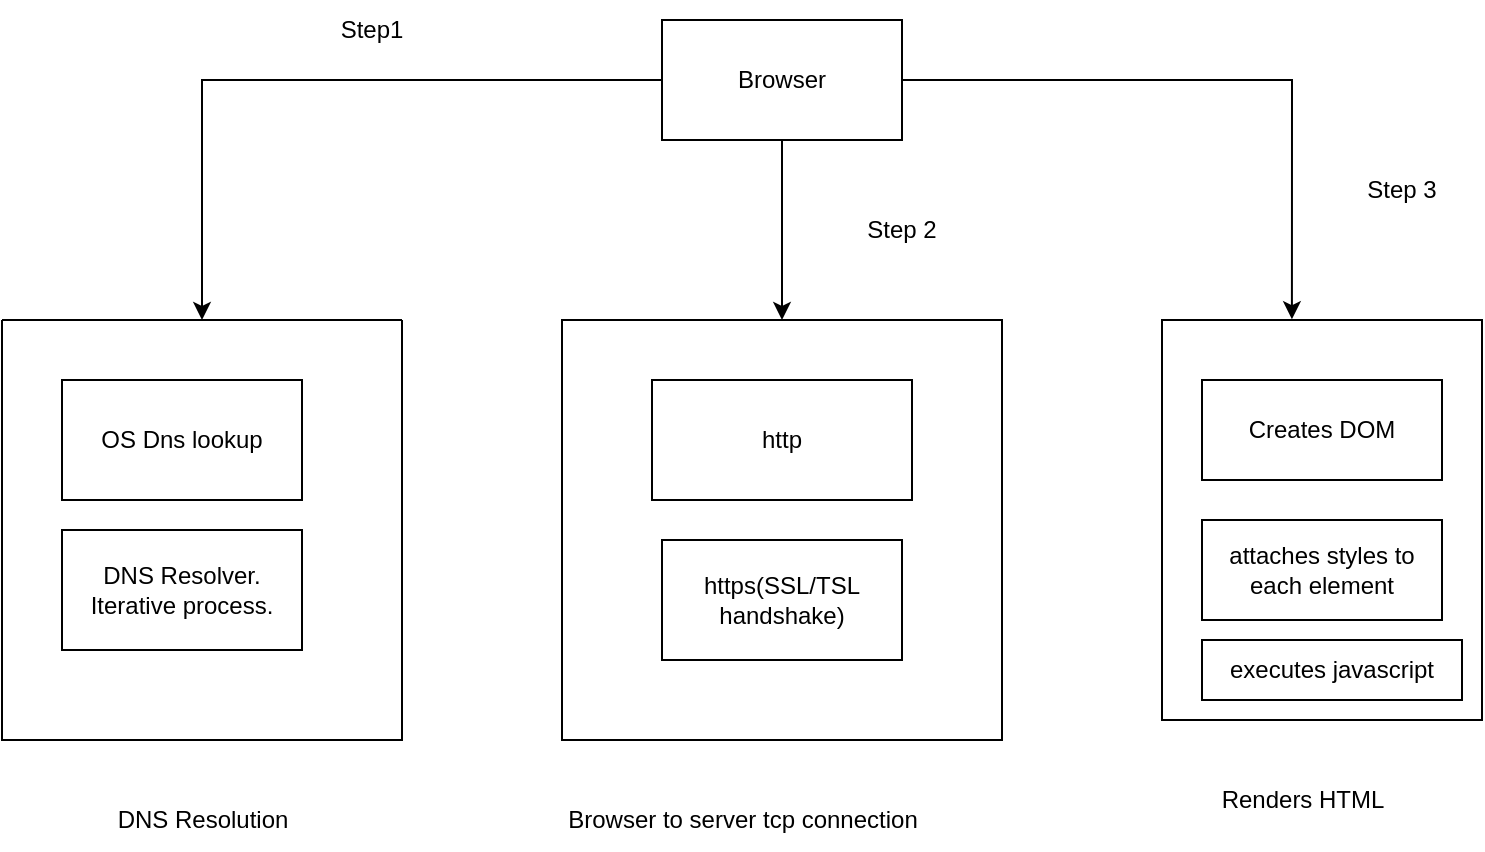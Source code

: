 <mxfile version="20.3.0" type="github">
  <diagram id="na_r3D6kEYWWqr9JiNzC" name="Page-1">
    <mxGraphModel dx="1018" dy="587" grid="1" gridSize="10" guides="1" tooltips="1" connect="1" arrows="1" fold="1" page="1" pageScale="1" pageWidth="827" pageHeight="1169" math="0" shadow="0">
      <root>
        <mxCell id="0" />
        <mxCell id="1" parent="0" />
        <mxCell id="Q6t5kW-6-qLN9-b6Ax6--13" style="edgeStyle=orthogonalEdgeStyle;rounded=0;orthogonalLoop=1;jettySize=auto;html=1;entryX=0.5;entryY=0;entryDx=0;entryDy=0;" edge="1" parent="1" source="Q6t5kW-6-qLN9-b6Ax6--1" target="Q6t5kW-6-qLN9-b6Ax6--8">
          <mxGeometry relative="1" as="geometry">
            <mxPoint x="480" y="170" as="targetPoint" />
          </mxGeometry>
        </mxCell>
        <mxCell id="Q6t5kW-6-qLN9-b6Ax6--17" style="edgeStyle=orthogonalEdgeStyle;rounded=0;orthogonalLoop=1;jettySize=auto;html=1;exitX=1;exitY=0.5;exitDx=0;exitDy=0;entryX=0.406;entryY=-0.002;entryDx=0;entryDy=0;entryPerimeter=0;" edge="1" parent="1" source="Q6t5kW-6-qLN9-b6Ax6--1" target="Q6t5kW-6-qLN9-b6Ax6--15">
          <mxGeometry relative="1" as="geometry" />
        </mxCell>
        <mxCell id="Q6t5kW-6-qLN9-b6Ax6--18" style="edgeStyle=orthogonalEdgeStyle;rounded=0;orthogonalLoop=1;jettySize=auto;html=1;entryX=0.5;entryY=0;entryDx=0;entryDy=0;" edge="1" parent="1" source="Q6t5kW-6-qLN9-b6Ax6--1" target="Q6t5kW-6-qLN9-b6Ax6--6">
          <mxGeometry relative="1" as="geometry" />
        </mxCell>
        <mxCell id="Q6t5kW-6-qLN9-b6Ax6--1" value="Browser" style="rounded=0;whiteSpace=wrap;html=1;" vertex="1" parent="1">
          <mxGeometry x="380" y="40" width="120" height="60" as="geometry" />
        </mxCell>
        <mxCell id="Q6t5kW-6-qLN9-b6Ax6--6" value="" style="swimlane;startSize=0;" vertex="1" parent="1">
          <mxGeometry x="50" y="190" width="200" height="210" as="geometry" />
        </mxCell>
        <mxCell id="Q6t5kW-6-qLN9-b6Ax6--3" value="OS Dns lookup" style="rounded=0;whiteSpace=wrap;html=1;" vertex="1" parent="Q6t5kW-6-qLN9-b6Ax6--6">
          <mxGeometry x="30" y="30" width="120" height="60" as="geometry" />
        </mxCell>
        <mxCell id="Q6t5kW-6-qLN9-b6Ax6--4" value="DNS Resolver. Iterative process." style="rounded=0;whiteSpace=wrap;html=1;" vertex="1" parent="Q6t5kW-6-qLN9-b6Ax6--6">
          <mxGeometry x="30" y="105" width="120" height="60" as="geometry" />
        </mxCell>
        <mxCell id="Q6t5kW-6-qLN9-b6Ax6--7" value="DNS Resolution" style="text;html=1;align=center;verticalAlign=middle;resizable=0;points=[];autosize=1;strokeColor=none;fillColor=none;" vertex="1" parent="1">
          <mxGeometry x="95" y="425" width="110" height="30" as="geometry" />
        </mxCell>
        <mxCell id="Q6t5kW-6-qLN9-b6Ax6--8" value="" style="rounded=0;whiteSpace=wrap;html=1;" vertex="1" parent="1">
          <mxGeometry x="330" y="190" width="220" height="210" as="geometry" />
        </mxCell>
        <mxCell id="Q6t5kW-6-qLN9-b6Ax6--10" value="http" style="rounded=0;whiteSpace=wrap;html=1;" vertex="1" parent="1">
          <mxGeometry x="375" y="220" width="130" height="60" as="geometry" />
        </mxCell>
        <mxCell id="Q6t5kW-6-qLN9-b6Ax6--11" value="https(SSL/TSL handshake)" style="rounded=0;whiteSpace=wrap;html=1;" vertex="1" parent="1">
          <mxGeometry x="380" y="300" width="120" height="60" as="geometry" />
        </mxCell>
        <mxCell id="Q6t5kW-6-qLN9-b6Ax6--12" value="Browser to server tcp connection" style="text;html=1;align=center;verticalAlign=middle;resizable=0;points=[];autosize=1;strokeColor=none;fillColor=none;" vertex="1" parent="1">
          <mxGeometry x="320" y="425" width="200" height="30" as="geometry" />
        </mxCell>
        <mxCell id="Q6t5kW-6-qLN9-b6Ax6--15" value="" style="rounded=0;whiteSpace=wrap;html=1;" vertex="1" parent="1">
          <mxGeometry x="630" y="190" width="160" height="200" as="geometry" />
        </mxCell>
        <mxCell id="Q6t5kW-6-qLN9-b6Ax6--19" value="Step1" style="text;html=1;strokeColor=none;fillColor=none;align=center;verticalAlign=middle;whiteSpace=wrap;rounded=0;" vertex="1" parent="1">
          <mxGeometry x="205" y="30" width="60" height="30" as="geometry" />
        </mxCell>
        <mxCell id="Q6t5kW-6-qLN9-b6Ax6--21" value="Step 2" style="text;html=1;strokeColor=none;fillColor=none;align=center;verticalAlign=middle;whiteSpace=wrap;rounded=0;" vertex="1" parent="1">
          <mxGeometry x="470" y="130" width="60" height="30" as="geometry" />
        </mxCell>
        <mxCell id="Q6t5kW-6-qLN9-b6Ax6--22" value="Step 3" style="text;html=1;strokeColor=none;fillColor=none;align=center;verticalAlign=middle;whiteSpace=wrap;rounded=0;" vertex="1" parent="1">
          <mxGeometry x="720" y="110" width="60" height="30" as="geometry" />
        </mxCell>
        <mxCell id="Q6t5kW-6-qLN9-b6Ax6--23" value="Creates DOM" style="rounded=0;whiteSpace=wrap;html=1;" vertex="1" parent="1">
          <mxGeometry x="650" y="220" width="120" height="50" as="geometry" />
        </mxCell>
        <mxCell id="Q6t5kW-6-qLN9-b6Ax6--24" value="attaches styles to each element" style="rounded=0;whiteSpace=wrap;html=1;" vertex="1" parent="1">
          <mxGeometry x="650" y="290" width="120" height="50" as="geometry" />
        </mxCell>
        <mxCell id="Q6t5kW-6-qLN9-b6Ax6--25" value="executes javascript" style="rounded=0;whiteSpace=wrap;html=1;" vertex="1" parent="1">
          <mxGeometry x="650" y="350" width="130" height="30" as="geometry" />
        </mxCell>
        <mxCell id="Q6t5kW-6-qLN9-b6Ax6--26" value="Renders HTML" style="text;html=1;align=center;verticalAlign=middle;resizable=0;points=[];autosize=1;strokeColor=none;fillColor=none;" vertex="1" parent="1">
          <mxGeometry x="650" y="415" width="100" height="30" as="geometry" />
        </mxCell>
      </root>
    </mxGraphModel>
  </diagram>
</mxfile>
